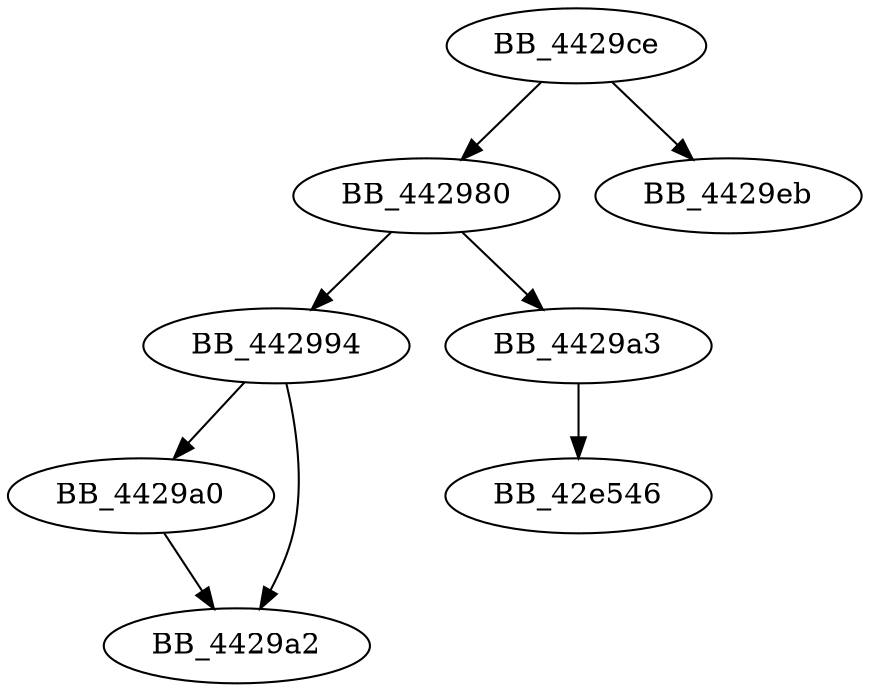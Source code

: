 DiGraph __ffexpm1{
BB_442980->BB_442994
BB_442980->BB_4429a3
BB_442994->BB_4429a0
BB_442994->BB_4429a2
BB_4429a0->BB_4429a2
BB_4429a3->BB_42e546
BB_4429ce->BB_442980
BB_4429ce->BB_4429eb
}
